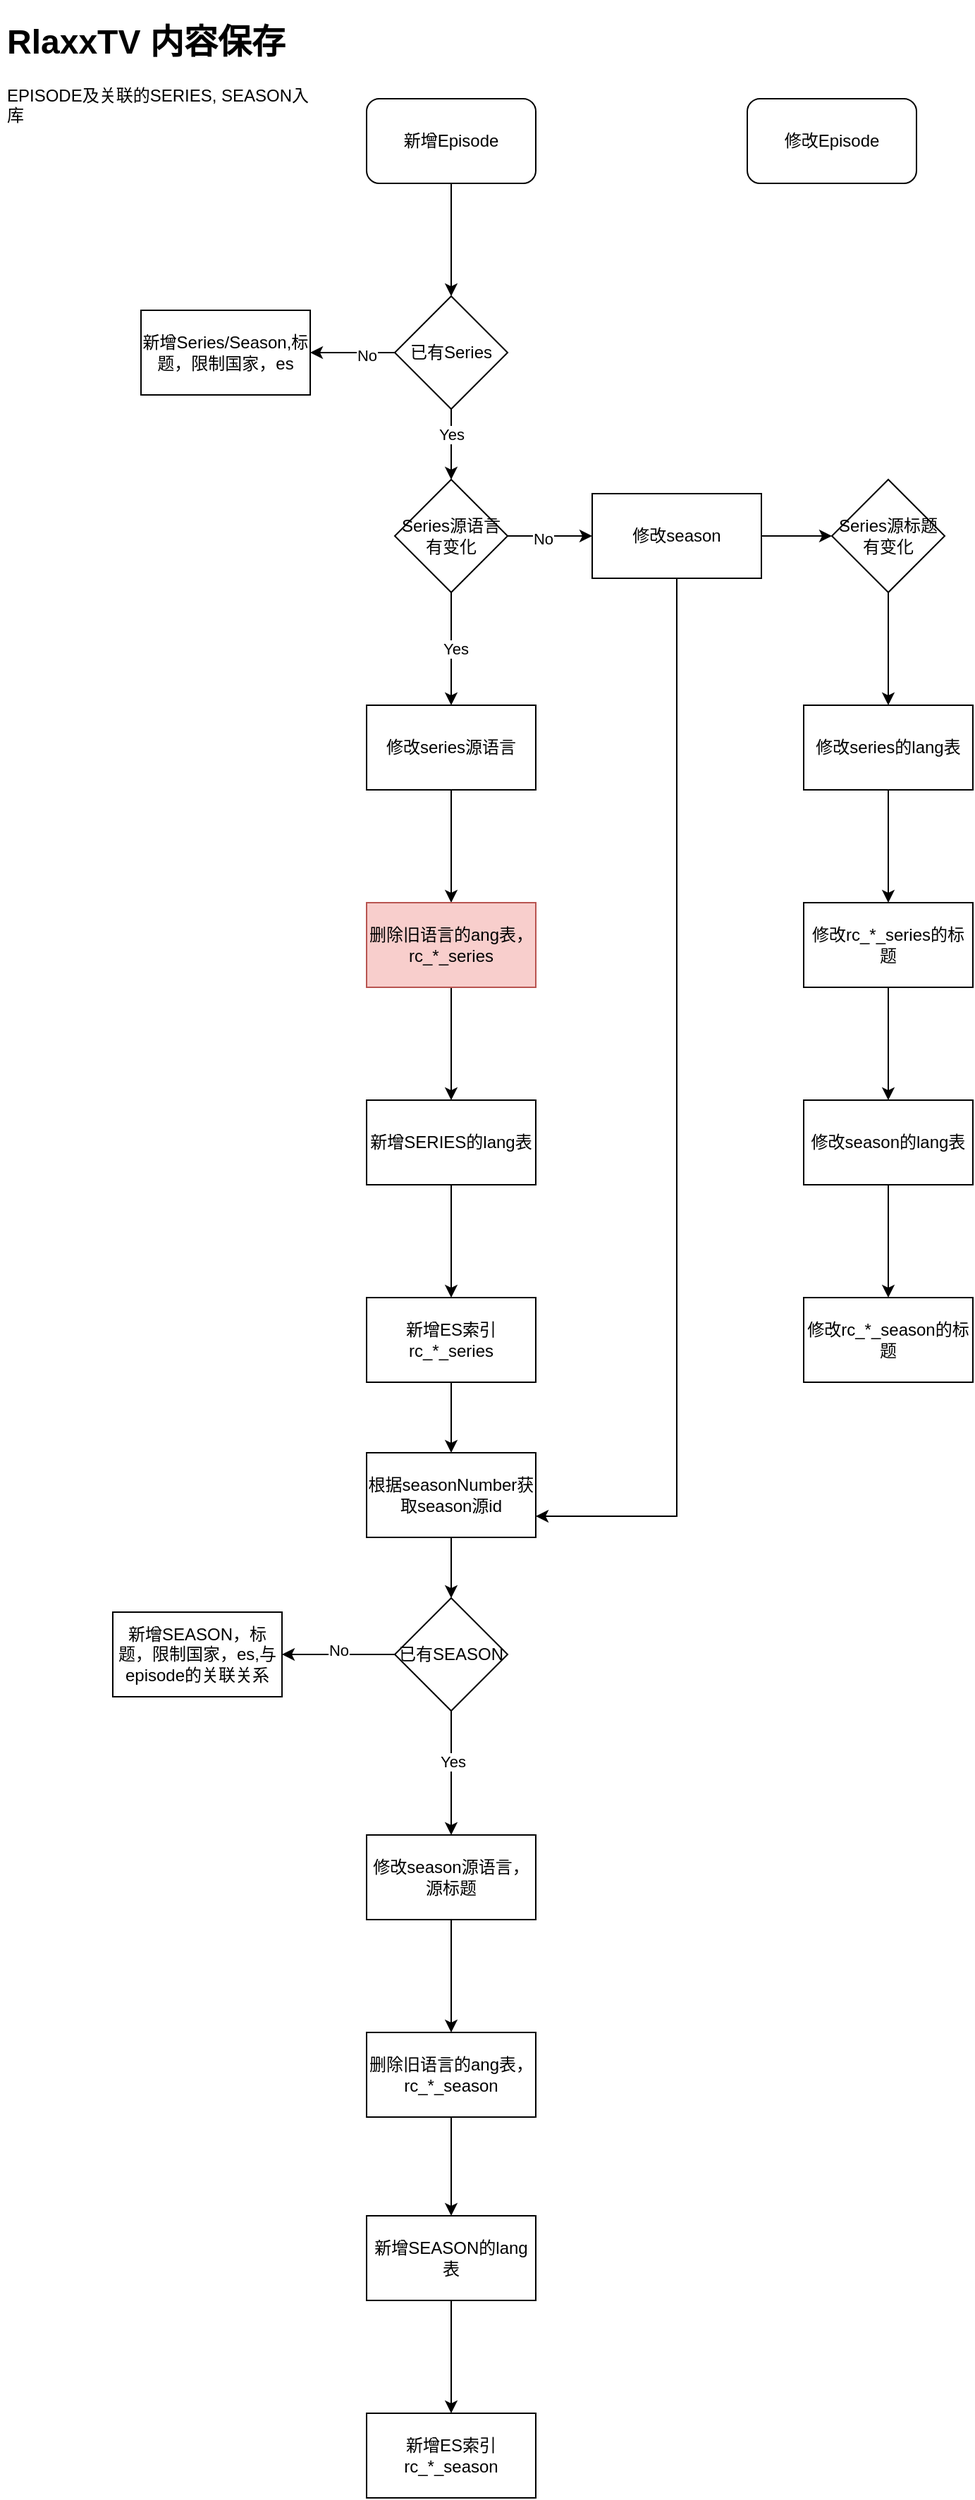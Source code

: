 <mxfile version="22.1.9" type="github">
  <diagram name="第 1 页" id="IRyI0qfTR5pbfn_mzIuA">
    <mxGraphModel dx="1386" dy="759" grid="1" gridSize="10" guides="1" tooltips="1" connect="1" arrows="1" fold="1" page="1" pageScale="1" pageWidth="827" pageHeight="1169" math="0" shadow="0">
      <root>
        <mxCell id="0" />
        <mxCell id="1" parent="0" />
        <mxCell id="hS1OXOlbxlRcdLpgtcnR-2" value="&lt;h1&gt;RlaxxTV 内容保存&lt;/h1&gt;&lt;p&gt;EPISODE及关联的SERIES, SEASON入库&lt;/p&gt;&lt;p&gt;&lt;br&gt;&lt;/p&gt;" style="text;html=1;strokeColor=none;fillColor=none;spacing=5;spacingTop=-20;whiteSpace=wrap;overflow=hidden;rounded=0;" vertex="1" parent="1">
          <mxGeometry x="50" y="10" width="230" height="120" as="geometry" />
        </mxCell>
        <mxCell id="hS1OXOlbxlRcdLpgtcnR-6" value="" style="edgeStyle=orthogonalEdgeStyle;rounded=0;orthogonalLoop=1;jettySize=auto;html=1;" edge="1" parent="1" source="hS1OXOlbxlRcdLpgtcnR-3">
          <mxGeometry relative="1" as="geometry">
            <mxPoint x="370" y="210" as="targetPoint" />
          </mxGeometry>
        </mxCell>
        <mxCell id="hS1OXOlbxlRcdLpgtcnR-3" value="新增Episode" style="rounded=1;whiteSpace=wrap;html=1;" vertex="1" parent="1">
          <mxGeometry x="310" y="70" width="120" height="60" as="geometry" />
        </mxCell>
        <mxCell id="hS1OXOlbxlRcdLpgtcnR-4" value="修改Episode" style="rounded=1;whiteSpace=wrap;html=1;" vertex="1" parent="1">
          <mxGeometry x="580" y="70" width="120" height="60" as="geometry" />
        </mxCell>
        <mxCell id="hS1OXOlbxlRcdLpgtcnR-9" value="" style="edgeStyle=orthogonalEdgeStyle;rounded=0;orthogonalLoop=1;jettySize=auto;html=1;" edge="1" parent="1" source="hS1OXOlbxlRcdLpgtcnR-7" target="hS1OXOlbxlRcdLpgtcnR-8">
          <mxGeometry relative="1" as="geometry" />
        </mxCell>
        <mxCell id="hS1OXOlbxlRcdLpgtcnR-10" value="No" style="edgeLabel;html=1;align=center;verticalAlign=middle;resizable=0;points=[];" vertex="1" connectable="0" parent="hS1OXOlbxlRcdLpgtcnR-9">
          <mxGeometry x="-0.333" y="2" relative="1" as="geometry">
            <mxPoint as="offset" />
          </mxGeometry>
        </mxCell>
        <mxCell id="hS1OXOlbxlRcdLpgtcnR-15" value="" style="edgeStyle=orthogonalEdgeStyle;rounded=0;orthogonalLoop=1;jettySize=auto;html=1;" edge="1" parent="1" source="hS1OXOlbxlRcdLpgtcnR-7" target="hS1OXOlbxlRcdLpgtcnR-14">
          <mxGeometry relative="1" as="geometry" />
        </mxCell>
        <mxCell id="hS1OXOlbxlRcdLpgtcnR-18" value="Yes" style="edgeLabel;html=1;align=center;verticalAlign=middle;resizable=0;points=[];" vertex="1" connectable="0" parent="hS1OXOlbxlRcdLpgtcnR-15">
          <mxGeometry x="-0.28" relative="1" as="geometry">
            <mxPoint as="offset" />
          </mxGeometry>
        </mxCell>
        <mxCell id="hS1OXOlbxlRcdLpgtcnR-7" value="已有Series" style="rhombus;whiteSpace=wrap;html=1;" vertex="1" parent="1">
          <mxGeometry x="330" y="210" width="80" height="80" as="geometry" />
        </mxCell>
        <mxCell id="hS1OXOlbxlRcdLpgtcnR-8" value="新增Series/Season,标题，限制国家，es" style="whiteSpace=wrap;html=1;" vertex="1" parent="1">
          <mxGeometry x="150" y="220" width="120" height="60" as="geometry" />
        </mxCell>
        <mxCell id="hS1OXOlbxlRcdLpgtcnR-17" value="" style="edgeStyle=orthogonalEdgeStyle;rounded=0;orthogonalLoop=1;jettySize=auto;html=1;" edge="1" parent="1" source="hS1OXOlbxlRcdLpgtcnR-14" target="hS1OXOlbxlRcdLpgtcnR-16">
          <mxGeometry relative="1" as="geometry" />
        </mxCell>
        <mxCell id="hS1OXOlbxlRcdLpgtcnR-19" value="Yes" style="edgeLabel;html=1;align=center;verticalAlign=middle;resizable=0;points=[];" vertex="1" connectable="0" parent="hS1OXOlbxlRcdLpgtcnR-17">
          <mxGeometry y="3" relative="1" as="geometry">
            <mxPoint as="offset" />
          </mxGeometry>
        </mxCell>
        <mxCell id="hS1OXOlbxlRcdLpgtcnR-90" value="" style="edgeStyle=orthogonalEdgeStyle;rounded=0;orthogonalLoop=1;jettySize=auto;html=1;" edge="1" parent="1" source="hS1OXOlbxlRcdLpgtcnR-14" target="hS1OXOlbxlRcdLpgtcnR-89">
          <mxGeometry relative="1" as="geometry" />
        </mxCell>
        <mxCell id="hS1OXOlbxlRcdLpgtcnR-92" value="No" style="edgeLabel;html=1;align=center;verticalAlign=middle;resizable=0;points=[];" vertex="1" connectable="0" parent="hS1OXOlbxlRcdLpgtcnR-90">
          <mxGeometry x="-0.167" y="-2" relative="1" as="geometry">
            <mxPoint as="offset" />
          </mxGeometry>
        </mxCell>
        <mxCell id="hS1OXOlbxlRcdLpgtcnR-14" value="Series源语言有变化" style="rhombus;whiteSpace=wrap;html=1;" vertex="1" parent="1">
          <mxGeometry x="330" y="340" width="80" height="80" as="geometry" />
        </mxCell>
        <mxCell id="hS1OXOlbxlRcdLpgtcnR-24" value="" style="edgeStyle=orthogonalEdgeStyle;rounded=0;orthogonalLoop=1;jettySize=auto;html=1;" edge="1" parent="1" source="hS1OXOlbxlRcdLpgtcnR-16" target="hS1OXOlbxlRcdLpgtcnR-23">
          <mxGeometry relative="1" as="geometry" />
        </mxCell>
        <mxCell id="hS1OXOlbxlRcdLpgtcnR-16" value="修改series源语言" style="whiteSpace=wrap;html=1;" vertex="1" parent="1">
          <mxGeometry x="310" y="500" width="120" height="60" as="geometry" />
        </mxCell>
        <mxCell id="hS1OXOlbxlRcdLpgtcnR-26" value="" style="edgeStyle=orthogonalEdgeStyle;rounded=0;orthogonalLoop=1;jettySize=auto;html=1;" edge="1" parent="1" source="hS1OXOlbxlRcdLpgtcnR-23" target="hS1OXOlbxlRcdLpgtcnR-25">
          <mxGeometry relative="1" as="geometry" />
        </mxCell>
        <mxCell id="hS1OXOlbxlRcdLpgtcnR-23" value="删除旧语言的ang表，rc_*_series" style="whiteSpace=wrap;html=1;fillColor=#f8cecc;strokeColor=#b85450;" vertex="1" parent="1">
          <mxGeometry x="310" y="640" width="120" height="60" as="geometry" />
        </mxCell>
        <mxCell id="hS1OXOlbxlRcdLpgtcnR-28" value="" style="edgeStyle=orthogonalEdgeStyle;rounded=0;orthogonalLoop=1;jettySize=auto;html=1;" edge="1" parent="1" source="hS1OXOlbxlRcdLpgtcnR-25" target="hS1OXOlbxlRcdLpgtcnR-27">
          <mxGeometry relative="1" as="geometry" />
        </mxCell>
        <mxCell id="hS1OXOlbxlRcdLpgtcnR-25" value="新增SERIES的lang表" style="whiteSpace=wrap;html=1;" vertex="1" parent="1">
          <mxGeometry x="310" y="780" width="120" height="60" as="geometry" />
        </mxCell>
        <mxCell id="hS1OXOlbxlRcdLpgtcnR-85" value="" style="edgeStyle=orthogonalEdgeStyle;rounded=0;orthogonalLoop=1;jettySize=auto;html=1;" edge="1" parent="1" source="hS1OXOlbxlRcdLpgtcnR-27" target="hS1OXOlbxlRcdLpgtcnR-84">
          <mxGeometry relative="1" as="geometry" />
        </mxCell>
        <mxCell id="hS1OXOlbxlRcdLpgtcnR-27" value="新增ES索引rc_*_series" style="whiteSpace=wrap;html=1;" vertex="1" parent="1">
          <mxGeometry x="310" y="920" width="120" height="60" as="geometry" />
        </mxCell>
        <mxCell id="hS1OXOlbxlRcdLpgtcnR-37" value="" style="edgeStyle=orthogonalEdgeStyle;rounded=0;orthogonalLoop=1;jettySize=auto;html=1;" edge="1" parent="1" source="hS1OXOlbxlRcdLpgtcnR-32" target="hS1OXOlbxlRcdLpgtcnR-34">
          <mxGeometry relative="1" as="geometry" />
        </mxCell>
        <mxCell id="hS1OXOlbxlRcdLpgtcnR-32" value="修改season源语言，源标题" style="whiteSpace=wrap;html=1;" vertex="1" parent="1">
          <mxGeometry x="310" y="1301" width="120" height="60" as="geometry" />
        </mxCell>
        <mxCell id="hS1OXOlbxlRcdLpgtcnR-38" value="" style="edgeStyle=orthogonalEdgeStyle;rounded=0;orthogonalLoop=1;jettySize=auto;html=1;" edge="1" parent="1" source="hS1OXOlbxlRcdLpgtcnR-34" target="hS1OXOlbxlRcdLpgtcnR-35">
          <mxGeometry relative="1" as="geometry" />
        </mxCell>
        <mxCell id="hS1OXOlbxlRcdLpgtcnR-34" value="删除旧语言的ang表，rc_*_season" style="whiteSpace=wrap;html=1;" vertex="1" parent="1">
          <mxGeometry x="310" y="1441" width="120" height="60" as="geometry" />
        </mxCell>
        <mxCell id="hS1OXOlbxlRcdLpgtcnR-80" value="" style="edgeStyle=orthogonalEdgeStyle;rounded=0;orthogonalLoop=1;jettySize=auto;html=1;" edge="1" parent="1" source="hS1OXOlbxlRcdLpgtcnR-35" target="hS1OXOlbxlRcdLpgtcnR-79">
          <mxGeometry relative="1" as="geometry" />
        </mxCell>
        <mxCell id="hS1OXOlbxlRcdLpgtcnR-35" value="新增SEASON的lang表" style="whiteSpace=wrap;html=1;" vertex="1" parent="1">
          <mxGeometry x="310" y="1571" width="120" height="60" as="geometry" />
        </mxCell>
        <mxCell id="hS1OXOlbxlRcdLpgtcnR-74" value="" style="edgeStyle=orthogonalEdgeStyle;rounded=0;orthogonalLoop=1;jettySize=auto;html=1;" edge="1" parent="1" source="hS1OXOlbxlRcdLpgtcnR-71" target="hS1OXOlbxlRcdLpgtcnR-32">
          <mxGeometry relative="1" as="geometry" />
        </mxCell>
        <mxCell id="hS1OXOlbxlRcdLpgtcnR-78" value="Yes" style="edgeLabel;html=1;align=center;verticalAlign=middle;resizable=0;points=[];" vertex="1" connectable="0" parent="hS1OXOlbxlRcdLpgtcnR-74">
          <mxGeometry x="-0.182" y="1" relative="1" as="geometry">
            <mxPoint as="offset" />
          </mxGeometry>
        </mxCell>
        <mxCell id="hS1OXOlbxlRcdLpgtcnR-76" value="" style="edgeStyle=orthogonalEdgeStyle;rounded=0;orthogonalLoop=1;jettySize=auto;html=1;" edge="1" parent="1" source="hS1OXOlbxlRcdLpgtcnR-71" target="hS1OXOlbxlRcdLpgtcnR-75">
          <mxGeometry relative="1" as="geometry" />
        </mxCell>
        <mxCell id="hS1OXOlbxlRcdLpgtcnR-77" value="No" style="edgeLabel;html=1;align=center;verticalAlign=middle;resizable=0;points=[];" vertex="1" connectable="0" parent="hS1OXOlbxlRcdLpgtcnR-76">
          <mxGeometry y="-3" relative="1" as="geometry">
            <mxPoint as="offset" />
          </mxGeometry>
        </mxCell>
        <mxCell id="hS1OXOlbxlRcdLpgtcnR-71" value="已有SEASON" style="rhombus;whiteSpace=wrap;html=1;" vertex="1" parent="1">
          <mxGeometry x="330" y="1133" width="80" height="80" as="geometry" />
        </mxCell>
        <mxCell id="hS1OXOlbxlRcdLpgtcnR-75" value="新增SEASON，标题，限制国家，es,与episode的关联关系" style="whiteSpace=wrap;html=1;" vertex="1" parent="1">
          <mxGeometry x="130" y="1143" width="120" height="60" as="geometry" />
        </mxCell>
        <mxCell id="hS1OXOlbxlRcdLpgtcnR-79" value="新增ES索引rc_*_season" style="whiteSpace=wrap;html=1;" vertex="1" parent="1">
          <mxGeometry x="310" y="1711" width="120" height="60" as="geometry" />
        </mxCell>
        <mxCell id="hS1OXOlbxlRcdLpgtcnR-86" value="" style="edgeStyle=orthogonalEdgeStyle;rounded=0;orthogonalLoop=1;jettySize=auto;html=1;" edge="1" parent="1" source="hS1OXOlbxlRcdLpgtcnR-84" target="hS1OXOlbxlRcdLpgtcnR-71">
          <mxGeometry relative="1" as="geometry" />
        </mxCell>
        <mxCell id="hS1OXOlbxlRcdLpgtcnR-84" value="根据seasonNumber获取season源id" style="rounded=0;whiteSpace=wrap;html=1;" vertex="1" parent="1">
          <mxGeometry x="310" y="1030" width="120" height="60" as="geometry" />
        </mxCell>
        <mxCell id="hS1OXOlbxlRcdLpgtcnR-91" style="edgeStyle=orthogonalEdgeStyle;rounded=0;orthogonalLoop=1;jettySize=auto;html=1;entryX=1;entryY=0.75;entryDx=0;entryDy=0;" edge="1" parent="1" source="hS1OXOlbxlRcdLpgtcnR-89" target="hS1OXOlbxlRcdLpgtcnR-84">
          <mxGeometry relative="1" as="geometry">
            <Array as="points">
              <mxPoint x="530" y="1075" />
            </Array>
          </mxGeometry>
        </mxCell>
        <mxCell id="hS1OXOlbxlRcdLpgtcnR-94" value="" style="edgeStyle=orthogonalEdgeStyle;rounded=0;orthogonalLoop=1;jettySize=auto;html=1;" edge="1" parent="1" source="hS1OXOlbxlRcdLpgtcnR-89" target="hS1OXOlbxlRcdLpgtcnR-93">
          <mxGeometry relative="1" as="geometry" />
        </mxCell>
        <mxCell id="hS1OXOlbxlRcdLpgtcnR-89" value="修改season" style="whiteSpace=wrap;html=1;" vertex="1" parent="1">
          <mxGeometry x="470" y="350" width="120" height="60" as="geometry" />
        </mxCell>
        <mxCell id="hS1OXOlbxlRcdLpgtcnR-96" value="" style="edgeStyle=orthogonalEdgeStyle;rounded=0;orthogonalLoop=1;jettySize=auto;html=1;" edge="1" parent="1" source="hS1OXOlbxlRcdLpgtcnR-93" target="hS1OXOlbxlRcdLpgtcnR-95">
          <mxGeometry relative="1" as="geometry" />
        </mxCell>
        <mxCell id="hS1OXOlbxlRcdLpgtcnR-93" value="Series源标题有变化" style="rhombus;whiteSpace=wrap;html=1;" vertex="1" parent="1">
          <mxGeometry x="640" y="340" width="80" height="80" as="geometry" />
        </mxCell>
        <mxCell id="hS1OXOlbxlRcdLpgtcnR-98" value="" style="edgeStyle=orthogonalEdgeStyle;rounded=0;orthogonalLoop=1;jettySize=auto;html=1;" edge="1" parent="1" source="hS1OXOlbxlRcdLpgtcnR-95" target="hS1OXOlbxlRcdLpgtcnR-97">
          <mxGeometry relative="1" as="geometry" />
        </mxCell>
        <mxCell id="hS1OXOlbxlRcdLpgtcnR-95" value="修改series的lang表" style="whiteSpace=wrap;html=1;" vertex="1" parent="1">
          <mxGeometry x="620" y="500" width="120" height="60" as="geometry" />
        </mxCell>
        <mxCell id="hS1OXOlbxlRcdLpgtcnR-100" value="" style="edgeStyle=orthogonalEdgeStyle;rounded=0;orthogonalLoop=1;jettySize=auto;html=1;" edge="1" parent="1" source="hS1OXOlbxlRcdLpgtcnR-97" target="hS1OXOlbxlRcdLpgtcnR-99">
          <mxGeometry relative="1" as="geometry" />
        </mxCell>
        <mxCell id="hS1OXOlbxlRcdLpgtcnR-97" value="修改rc_*_series的标题" style="whiteSpace=wrap;html=1;" vertex="1" parent="1">
          <mxGeometry x="620" y="640" width="120" height="60" as="geometry" />
        </mxCell>
        <mxCell id="hS1OXOlbxlRcdLpgtcnR-102" value="" style="edgeStyle=orthogonalEdgeStyle;rounded=0;orthogonalLoop=1;jettySize=auto;html=1;" edge="1" parent="1" source="hS1OXOlbxlRcdLpgtcnR-99" target="hS1OXOlbxlRcdLpgtcnR-101">
          <mxGeometry relative="1" as="geometry" />
        </mxCell>
        <mxCell id="hS1OXOlbxlRcdLpgtcnR-99" value="修改season的lang表" style="whiteSpace=wrap;html=1;" vertex="1" parent="1">
          <mxGeometry x="620" y="780" width="120" height="60" as="geometry" />
        </mxCell>
        <mxCell id="hS1OXOlbxlRcdLpgtcnR-101" value="修改rc_*_season的标题" style="whiteSpace=wrap;html=1;" vertex="1" parent="1">
          <mxGeometry x="620" y="920" width="120" height="60" as="geometry" />
        </mxCell>
      </root>
    </mxGraphModel>
  </diagram>
</mxfile>
